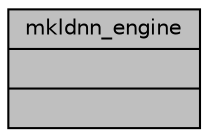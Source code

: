 digraph "mkldnn_engine"
{
  edge [fontname="Helvetica",fontsize="10",labelfontname="Helvetica",labelfontsize="10"];
  node [fontname="Helvetica",fontsize="10",shape=record];
  Node1 [label="{mkldnn_engine\n||}",height=0.2,width=0.4,color="black", fillcolor="grey75", style="filled", fontcolor="black"];
}
